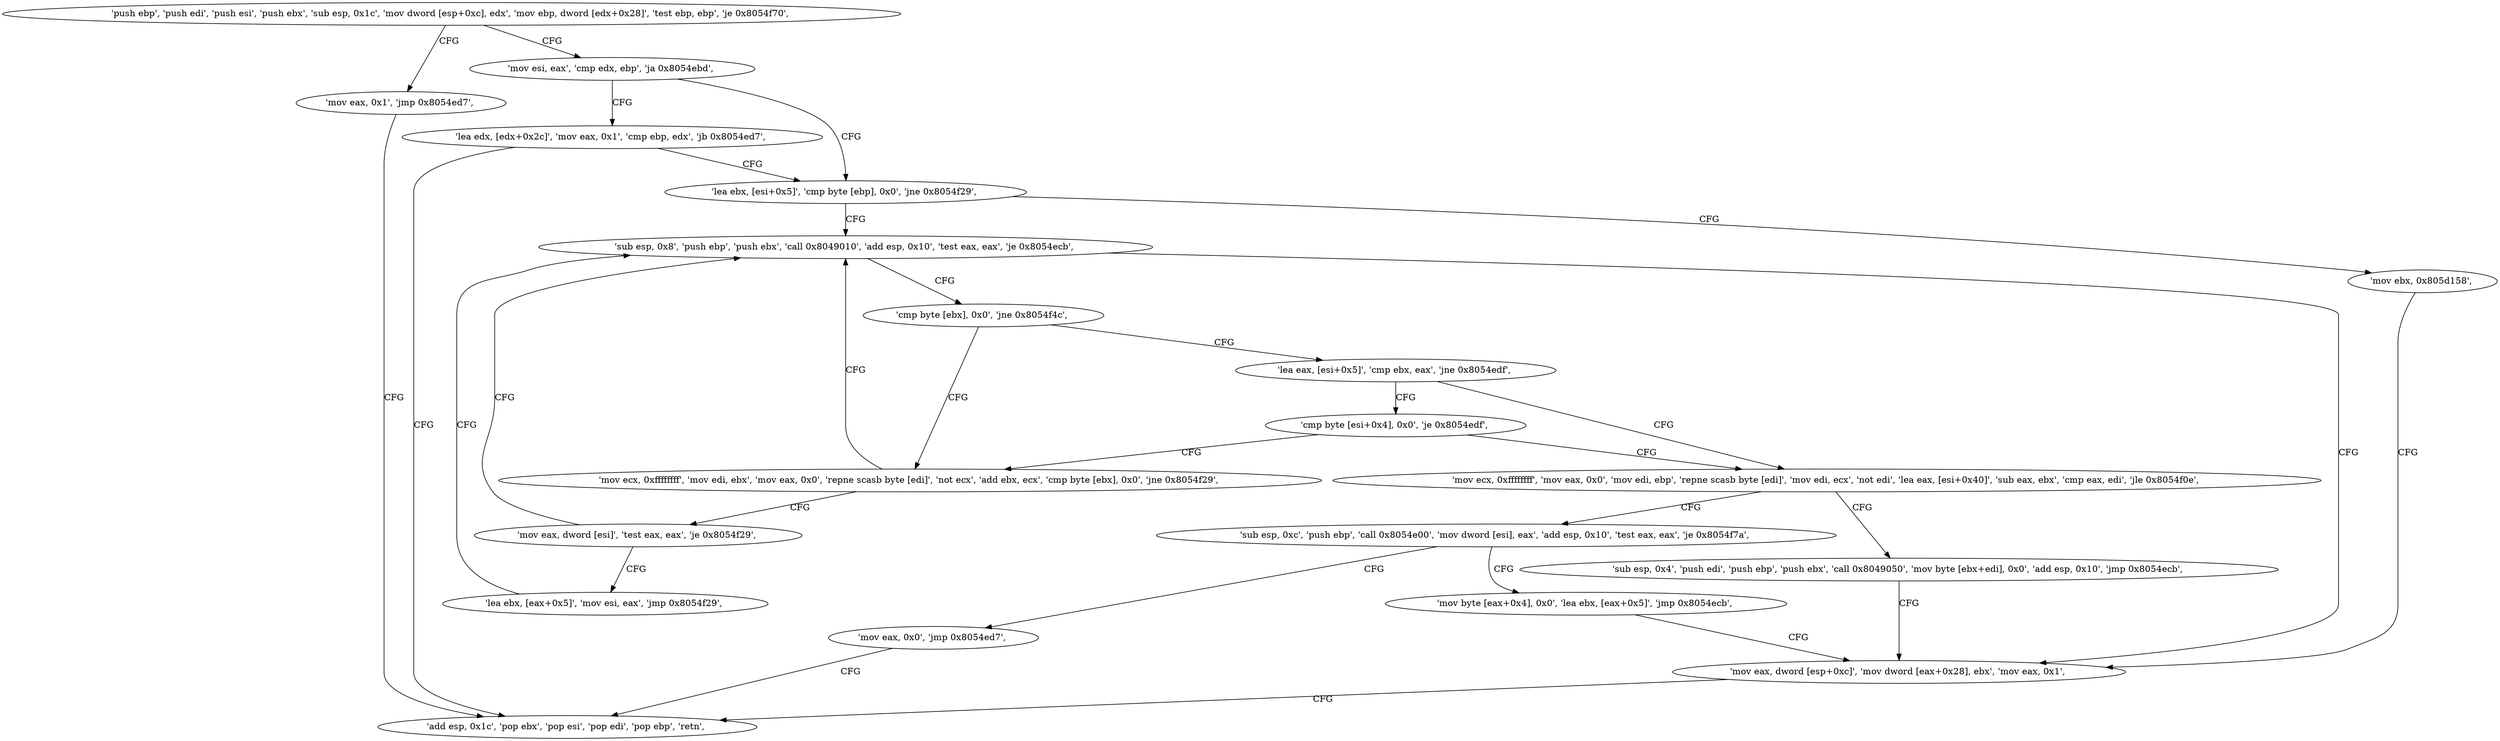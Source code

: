 digraph "func" {
"134565525" [label = "'push ebp', 'push edi', 'push esi', 'push ebx', 'sub esp, 0x1c', 'mov dword [esp+0xc], edx', 'mov ebp, dword [edx+0x28]', 'test ebp, ebp', 'je 0x8054f70', " ]
"134565744" [label = "'mov eax, 0x1', 'jmp 0x8054ed7', " ]
"134565547" [label = "'mov esi, eax', 'cmp edx, ebp', 'ja 0x8054ebd', " ]
"134565591" [label = "'add esp, 0x1c', 'pop ebx', 'pop esi', 'pop edi', 'pop ebp', 'retn', " ]
"134565565" [label = "'lea ebx, [esi+0x5]', 'cmp byte [ebp], 0x0', 'jne 0x8054f29', " ]
"134565553" [label = "'lea edx, [edx+0x2c]', 'mov eax, 0x1', 'cmp ebp, edx', 'jb 0x8054ed7', " ]
"134565673" [label = "'sub esp, 0x8', 'push ebp', 'push ebx', 'call 0x8049010', 'add esp, 0x10', 'test eax, eax', 'je 0x8054ecb', " ]
"134565574" [label = "'mov ebx, 0x805d158', " ]
"134565579" [label = "'mov eax, dword [esp+0xc]', 'mov dword [eax+0x28], ebx', 'mov eax, 0x1', " ]
"134565690" [label = "'cmp byte [ebx], 0x0', 'jne 0x8054f4c', " ]
"134565708" [label = "'mov ecx, 0xffffffff', 'mov edi, ebx', 'mov eax, 0x0', 'repne scasb byte [edi]', 'not ecx', 'add ebx, ecx', 'cmp byte [ebx], 0x0', 'jne 0x8054f29', " ]
"134565695" [label = "'lea eax, [esi+0x5]', 'cmp ebx, eax', 'jne 0x8054edf', " ]
"134565731" [label = "'mov eax, dword [esi]', 'test eax, eax', 'je 0x8054f29', " ]
"134565599" [label = "'mov ecx, 0xffffffff', 'mov eax, 0x0', 'mov edi, ebp', 'repne scasb byte [edi]', 'mov edi, ecx', 'not edi', 'lea eax, [esi+0x40]', 'sub eax, ebx', 'cmp eax, edi', 'jle 0x8054f0e', " ]
"134565702" [label = "'cmp byte [esi+0x4], 0x0', 'je 0x8054edf', " ]
"134565737" [label = "'lea ebx, [eax+0x5]', 'mov esi, eax', 'jmp 0x8054f29', " ]
"134565646" [label = "'sub esp, 0xc', 'push ebp', 'call 0x8054e00', 'mov dword [esi], eax', 'add esp, 0x10', 'test eax, eax', 'je 0x8054f7a', " ]
"134565626" [label = "'sub esp, 0x4', 'push edi', 'push ebp', 'push ebx', 'call 0x8049050', 'mov byte [ebx+edi], 0x0', 'add esp, 0x10', 'jmp 0x8054ecb', " ]
"134565754" [label = "'mov eax, 0x0', 'jmp 0x8054ed7', " ]
"134565664" [label = "'mov byte [eax+0x4], 0x0', 'lea ebx, [eax+0x5]', 'jmp 0x8054ecb', " ]
"134565525" -> "134565744" [ label = "CFG" ]
"134565525" -> "134565547" [ label = "CFG" ]
"134565744" -> "134565591" [ label = "CFG" ]
"134565547" -> "134565565" [ label = "CFG" ]
"134565547" -> "134565553" [ label = "CFG" ]
"134565565" -> "134565673" [ label = "CFG" ]
"134565565" -> "134565574" [ label = "CFG" ]
"134565553" -> "134565591" [ label = "CFG" ]
"134565553" -> "134565565" [ label = "CFG" ]
"134565673" -> "134565579" [ label = "CFG" ]
"134565673" -> "134565690" [ label = "CFG" ]
"134565574" -> "134565579" [ label = "CFG" ]
"134565579" -> "134565591" [ label = "CFG" ]
"134565690" -> "134565708" [ label = "CFG" ]
"134565690" -> "134565695" [ label = "CFG" ]
"134565708" -> "134565673" [ label = "CFG" ]
"134565708" -> "134565731" [ label = "CFG" ]
"134565695" -> "134565599" [ label = "CFG" ]
"134565695" -> "134565702" [ label = "CFG" ]
"134565731" -> "134565673" [ label = "CFG" ]
"134565731" -> "134565737" [ label = "CFG" ]
"134565599" -> "134565646" [ label = "CFG" ]
"134565599" -> "134565626" [ label = "CFG" ]
"134565702" -> "134565599" [ label = "CFG" ]
"134565702" -> "134565708" [ label = "CFG" ]
"134565737" -> "134565673" [ label = "CFG" ]
"134565646" -> "134565754" [ label = "CFG" ]
"134565646" -> "134565664" [ label = "CFG" ]
"134565626" -> "134565579" [ label = "CFG" ]
"134565754" -> "134565591" [ label = "CFG" ]
"134565664" -> "134565579" [ label = "CFG" ]
}
